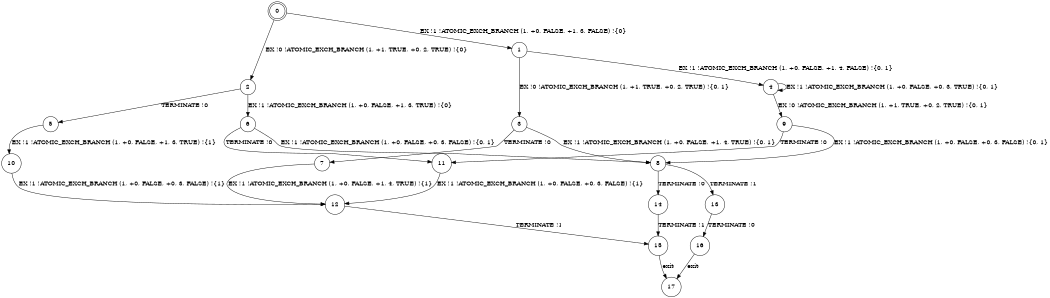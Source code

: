 digraph BCG {
size = "7, 10.5";
center = TRUE;
node [shape = circle];
0 [peripheries = 2];
0 -> 1 [label = "EX !1 !ATOMIC_EXCH_BRANCH (1, +0, FALSE, +1, 3, FALSE) !{0}"];
0 -> 2 [label = "EX !0 !ATOMIC_EXCH_BRANCH (1, +1, TRUE, +0, 2, TRUE) !{0}"];
1 -> 3 [label = "EX !0 !ATOMIC_EXCH_BRANCH (1, +1, TRUE, +0, 2, TRUE) !{0, 1}"];
1 -> 4 [label = "EX !1 !ATOMIC_EXCH_BRANCH (1, +0, FALSE, +1, 4, FALSE) !{0, 1}"];
2 -> 5 [label = "TERMINATE !0"];
2 -> 6 [label = "EX !1 !ATOMIC_EXCH_BRANCH (1, +0, FALSE, +1, 3, TRUE) !{0}"];
3 -> 7 [label = "TERMINATE !0"];
3 -> 8 [label = "EX !1 !ATOMIC_EXCH_BRANCH (1, +0, FALSE, +1, 4, TRUE) !{0, 1}"];
4 -> 9 [label = "EX !0 !ATOMIC_EXCH_BRANCH (1, +1, TRUE, +0, 2, TRUE) !{0, 1}"];
4 -> 4 [label = "EX !1 !ATOMIC_EXCH_BRANCH (1, +0, FALSE, +0, 3, TRUE) !{0, 1}"];
5 -> 10 [label = "EX !1 !ATOMIC_EXCH_BRANCH (1, +0, FALSE, +1, 3, TRUE) !{1}"];
6 -> 11 [label = "TERMINATE !0"];
6 -> 8 [label = "EX !1 !ATOMIC_EXCH_BRANCH (1, +0, FALSE, +0, 3, FALSE) !{0, 1}"];
7 -> 12 [label = "EX !1 !ATOMIC_EXCH_BRANCH (1, +0, FALSE, +1, 4, TRUE) !{1}"];
8 -> 13 [label = "TERMINATE !1"];
8 -> 14 [label = "TERMINATE !0"];
9 -> 11 [label = "TERMINATE !0"];
9 -> 8 [label = "EX !1 !ATOMIC_EXCH_BRANCH (1, +0, FALSE, +0, 3, FALSE) !{0, 1}"];
10 -> 12 [label = "EX !1 !ATOMIC_EXCH_BRANCH (1, +0, FALSE, +0, 3, FALSE) !{1}"];
11 -> 12 [label = "EX !1 !ATOMIC_EXCH_BRANCH (1, +0, FALSE, +0, 3, FALSE) !{1}"];
12 -> 15 [label = "TERMINATE !1"];
13 -> 16 [label = "TERMINATE !0"];
14 -> 15 [label = "TERMINATE !1"];
15 -> 17 [label = "exit"];
16 -> 17 [label = "exit"];
}
